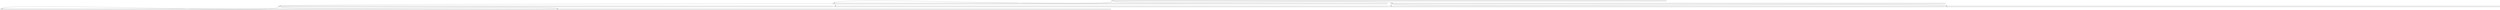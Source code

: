 digraph g {
	node [height=.1 shape=record]
	node0 [label="<f0> |<f1> G|<f2>|<f3>|<f4>|<f5>|<f6>|<f7>|<f8>|<f9>|<f10>|<f11>|<f12>|<f13>|<f14>|<f15>|<f16>|<f17>|<f18>|<f19>|<f20>|<f21>|<f22>|<f23>|<f24>|<f25>|<f26>|<f27>|<f28>|<f29>|<f30>|<f31>|<f32>|<f33>|<f34>|<f35>|<f36>|<f37>|<f38>|<f39>|<f40>|<f41>|<f42>|<f43>|<f44>|<f45>|<f46>|<f47>|<f48>|<f49>|<f50>|<f51>|<f52>|<f53>|<f54>|<f55>|<f56>|<f57>|<f58>|<f59>|<f60>|<f61>|<f62>|<f63>|<f64>|<f65>|<f66>|<f67>|<f68>|<f69>|<f70>|<f71>|<f72>|<f73>|<f74>|<f75>|<f76>|<f77>|<f78>|<f79>|<f80>|<f81>|<f82>|<f83>|<f84>|<f85>|<f86>|<f87>|<f88>|<f89>|<f90>|<f91>|<f92>|<f93>|<f94>|<f95>|<f96>|<f97>|<f98>|<f99>|<f100>|<f101>|<f102>|<f103>|<f104>|<f105>|<f106>|<f107>|<f108>|<f109>|<f110>|<f111>|<f112>|<f113>|<f114>|<f115>|<f116>|<f117>|<f118>|<f119>|<f120>|<f121>|<f122>|<f123>|<f124>|<f125>|<f126>|<f127>|<f128>|<f129>|<f130>|<f131>|<f132>|<f133>|<f134>|<f135>|<f136>|<f137>|<f138>|<f139>|<f140>|<f141>|<f142>|<f143>|<f144>|<f145>|<f146>|<f147>|<f148>|<f149>|<f150>|<f151>|<f152>|<f153>|<f154>|<f155>|<f156>|<f157>|<f158>|<f159>|<f160>|<f161>|<f162>|<f163>|<f164>|<f165>|<f166>|<f167>|<f168>|<f169>|<f170>|<f171>|<f172>|<f173>|<f174>|<f175>|<f176>|<f177>|<f178>|<f179>|<f180>|<f181>|<f182>|<f183>|<f184>|<f185>|<f186>|<f187>|<f188>|<f189>|<f190>|<f191>|<f192>|<f193>|<f194>|<f195>|<f196>|<f197>|<f198>|<f199>|<f200>|<f201>|<f202>|<f203>|<f204>|<f205>|<f206>|<f207>|<f208>|<f209>|<f210>|<f211>|<f212>|<f213>|<f214>|<f215>|<f216>|<f217>|<f218>|<f219>|<f220>|<f221>|<f222>|<f223>|<f224>|<f225>|<f226>|<f227>|<f228>|<f229>|<f230>|<f231>|<f232>|<f233>|<f234>|<f235>|<f236>|<f237>|<f238>|<f239>|<f240>|<f241>|<f242>|<f243>|<f244>|<f245>|<f246>|<f247>|<f248>|<f249>|<f250>|<f251>|<f252>|<f253>|<f254>|<f255>|<f256>|<f257>|<f258>|<f259>|<f260>|<f261>|<f262>|<f263>|<f264>|<f265>|<f266>|<f267>|<f268>|<f269>|<f270>|<f271>|<f272>|<f273>|<f274>|<f275>|<f276>|<f277>|<f278>|<f279>|<f280>|<f281>|<f282>|<f283>|<f284>|<f285>|<f286>|<f287>|<f288>|<f289>|<f290>|<f291>|<f292>|<f293>|<f294>|<f295>|<f296>|<f297>|<f298>|<f299>|<f300>|<f301>|<f302>|<f303>|<f304>|<f305>|<f306>|<f307>|<f308>|<f309>|<f310>|<f311>|<f312>|<f313>|<f314>|<f315>|<f316>|<f317>|<f318>|<f319>|<f320>|<f321>|<f322>|<f323>|<f324>|<f325>|<f326>|<f327>|<f328>|<f329>|<f330>|<f331>|<f332>|<f333>|<f334>|<f335>|<f336>|<f337>|<f338>|<f339>|<f340>|<f341>|<f342>|<f343>|<f344>|<f345>|<f346>|<f347>|<f348>|<f349>|<f350>|<f351>|<f352>|<f353>|<f354>|<f355>|<f356>|<f357>|<f358>|<f359>|<f360>|<f361>|<f362>|<f363>|<f364>|<f365>|<f366>|<f367>|<f368>|<f369>|<f370>|<f371>|<f372>|<f373>|<f374>|<f375>|<f376>|<f377>|<f378>|<f379>|<f380>|<f381>|<f382>|<f383>|<f384>|<f385>|<f386>|<f387>|<f388>|<f389>|<f390>|<f391>|<f392>|<f393>|<f394>|<f395>|<f396>|<f397>|<f398>|<f399>|<f400>|<f401>|<f402>|<f403>|<f404>|<f405>|<f406>|<f407>|<f408>|<f409>|<f410>|<f411>|<f412>|<f413>|<f414>|<f415>|<f416>|<f417>|<f418>|<f419>|<f420>|<f421>|<f422>|<f423>|<f424>|<f425>|<f426>|<f427>|<f428>|<f429>|<f430>|<f431>|<f432>|<f433>|<f434>|<f435>|<f436>|<f437>|<f438>|<f439>|<f440>|<f441>|<f442>|<f443>|<f444>|<f445>|<f446>|<f447>|<f448>|<f449>|<f450>|<f451>|<f452>|<f453>|<f454>|<f455>|<f456>|<f457>|<f458>|<f459>|<f460>|<f461>|<f462>|<f463>|<f464>|<f465>|<f466>|<f467>|<f468>|<f469>|<f470>|<f471>|<f472>|<f473>|<f474>|<f475>|<f476>|<f477>|<f478>|<f479>|<f480>|<f481>|<f482>|<f483>|<f484>|<f485>|<f486>|<f487>|<f488>|<f489>|<f490>|<f491>|<f492>|<f493>|<f494>|<f495>|<f496>|<f497>|<f498>|<f499>|<f500>|<f501>|<f502>|<f503>|<f504>|<f505>|<f506>|<f507>|<f508>|<f509>|<f510>|<f511>"]
	node1 [label="<f0> |<f1> G|<f2>|<f3>|<f4>|<f5>|<f6>|<f7>|<f8>|<f9>|<f10>|<f11>|<f12>|<f13>|<f14>|<f15>|<f16>|<f17>|<f18>|<f19>|<f20>|<f21>|<f22>|<f23>|<f24>|<f25>|<f26>|<f27>|<f28>|<f29>|<f30>|<f31>|<f32>|<f33>|<f34>|<f35>|<f36>|<f37>|<f38>|<f39>|<f40>|<f41>|<f42>|<f43>|<f44>|<f45>|<f46>|<f47>|<f48>|<f49>|<f50>|<f51>|<f52>|<f53>|<f54>|<f55>|<f56>|<f57>|<f58>|<f59>|<f60>|<f61>|<f62>|<f63>|<f64>|<f65>|<f66>|<f67>|<f68>|<f69>|<f70>|<f71>|<f72>|<f73>|<f74>|<f75>|<f76>|<f77>|<f78>|<f79>|<f80>|<f81>|<f82>|<f83>|<f84>|<f85>|<f86>|<f87>|<f88>|<f89>|<f90>|<f91>|<f92>|<f93>|<f94>|<f95>|<f96>|<f97>|<f98>|<f99>|<f100>|<f101>|<f102>|<f103>|<f104>|<f105>|<f106>|<f107>|<f108>|<f109>|<f110>|<f111>|<f112>|<f113>|<f114>|<f115>|<f116>|<f117>|<f118>|<f119>|<f120>|<f121>|<f122>|<f123>|<f124>|<f125>|<f126>|<f127>|<f128>|<f129>|<f130>|<f131>|<f132>|<f133>|<f134>|<f135>|<f136>|<f137>|<f138>|<f139>|<f140>|<f141>|<f142>|<f143>|<f144>|<f145>|<f146>|<f147>|<f148>|<f149>|<f150>|<f151>|<f152>|<f153>|<f154>|<f155>|<f156>|<f157>|<f158>|<f159>|<f160>|<f161>|<f162>|<f163>|<f164>|<f165>|<f166>|<f167>|<f168>|<f169>|<f170>|<f171>|<f172>|<f173>|<f174>|<f175>|<f176>|<f177>|<f178>|<f179>|<f180>|<f181>|<f182>|<f183>|<f184>|<f185>|<f186>|<f187>|<f188>|<f189>|<f190>|<f191>|<f192>|<f193>|<f194>|<f195>|<f196>|<f197>|<f198>|<f199>|<f200>|<f201>|<f202>|<f203>|<f204>|<f205>|<f206>|<f207>|<f208>|<f209>|<f210>|<f211>|<f212>|<f213>|<f214>|<f215>|<f216>|<f217>|<f218>|<f219>|<f220>|<f221>|<f222>|<f223>|<f224>|<f225>|<f226>|<f227>|<f228>|<f229>|<f230>|<f231>|<f232>|<f233>|<f234>|<f235>|<f236>|<f237>|<f238>|<f239>|<f240>|<f241>|<f242>|<f243>|<f244>|<f245>|<f246>|<f247>|<f248>|<f249>|<f250>|<f251>|<f252>|<f253>|<f254>|<f255>|<f256>|<f257>|<f258>|<f259>|<f260>|<f261>|<f262>|<f263>|<f264>|<f265>|<f266>|<f267>|<f268>|<f269>|<f270>|<f271>|<f272>|<f273>|<f274>|<f275>|<f276>|<f277>|<f278>|<f279>|<f280>|<f281>|<f282>|<f283>|<f284>|<f285>|<f286>|<f287>|<f288>|<f289>|<f290>|<f291>|<f292>|<f293>|<f294>|<f295>|<f296>|<f297>|<f298>|<f299>|<f300>|<f301>|<f302>|<f303>|<f304>|<f305>|<f306>|<f307>|<f308>|<f309>|<f310>|<f311>|<f312>|<f313>|<f314>|<f315>|<f316>|<f317>|<f318>|<f319>|<f320>|<f321>|<f322>|<f323>|<f324>|<f325>|<f326>|<f327>|<f328>|<f329>|<f330>|<f331>|<f332>|<f333>|<f334>|<f335>|<f336>|<f337>|<f338>|<f339>|<f340>|<f341>|<f342>|<f343>|<f344>|<f345>|<f346>|<f347>|<f348>|<f349>|<f350>|<f351>|<f352>|<f353>|<f354>|<f355>|<f356>|<f357>|<f358>|<f359>|<f360>|<f361>|<f362>|<f363>|<f364>|<f365>|<f366>|<f367>|<f368>|<f369>|<f370>|<f371>|<f372>|<f373>|<f374>|<f375>|<f376>|<f377>|<f378>|<f379>|<f380>|<f381>|<f382>|<f383>|<f384>|<f385>|<f386>|<f387>|<f388>|<f389>|<f390>|<f391>|<f392>|<f393>|<f394>|<f395>|<f396>|<f397>|<f398>|<f399>|<f400>|<f401>|<f402>|<f403>|<f404>|<f405>|<f406>|<f407>|<f408>|<f409>|<f410>|<f411>|<f412>|<f413>|<f414>|<f415>|<f416>|<f417>|<f418>|<f419>|<f420>|<f421>|<f422>|<f423>|<f424>|<f425>|<f426>|<f427>|<f428>|<f429>|<f430>|<f431>|<f432>|<f433>|<f434>|<f435>|<f436>|<f437>|<f438>|<f439>|<f440>|<f441>|<f442>|<f443>|<f444>|<f445>|<f446>|<f447>|<f448>|<f449>|<f450>|<f451>|<f452>|<f453>|<f454>|<f455>|<f456>|<f457>|<f458>|<f459>|<f460>|<f461>|<f462>|<f463>|<f464>|<f465>|<f466>|<f467>|<f468>|<f469>|<f470>|<f471>|<f472>|<f473>|<f474>|<f475>|<f476>|<f477>|<f478>|<f479>|<f480>|<f481>|<f482>|<f483>|<f484>|<f485>|<f486>|<f487>|<f488>|<f489>|<f490>|<f491>|<f492>|<f493>|<f494>|<f495>|<f496>|<f497>|<f498>|<f499>|<f500>|<f501>|<f502>|<f503>|<f504>|<f505>|<f506>|<f507>|<f508>|<f509>|<f510>|<f511>"]
	node2 [label="<f0> |<f1> G|<f2>|<f3>|<f4>|<f5>|<f6>|<f7>|<f8>|<f9>|<f10>|<f11>|<f12>|<f13>|<f14>|<f15>|<f16>|<f17>|<f18>|<f19>|<f20>|<f21>|<f22>|<f23>|<f24>|<f25>|<f26>|<f27>|<f28>|<f29>|<f30>|<f31>|<f32>|<f33>|<f34>|<f35>|<f36>|<f37>|<f38>|<f39>|<f40>|<f41>|<f42>|<f43>|<f44>|<f45>|<f46>|<f47>|<f48>|<f49>|<f50>|<f51>|<f52>|<f53>|<f54>|<f55>|<f56>|<f57>|<f58>|<f59>|<f60>|<f61>|<f62>|<f63>|<f64>|<f65>|<f66>|<f67>|<f68>|<f69>|<f70>|<f71>|<f72>|<f73>|<f74>|<f75>|<f76>|<f77>|<f78>|<f79>|<f80>|<f81>|<f82>|<f83>|<f84>|<f85>|<f86>|<f87>|<f88>|<f89>|<f90>|<f91>|<f92>|<f93>|<f94>|<f95>|<f96>|<f97>|<f98>|<f99>|<f100>|<f101>|<f102>|<f103>|<f104>|<f105>|<f106>|<f107>|<f108>|<f109>|<f110>|<f111>|<f112>|<f113>|<f114>|<f115>|<f116>|<f117>|<f118>|<f119>|<f120>|<f121>|<f122>|<f123>|<f124>|<f125>|<f126>|<f127>|<f128>|<f129>|<f130>|<f131>|<f132>|<f133>|<f134>|<f135>|<f136>|<f137>|<f138>|<f139>|<f140>|<f141>|<f142>|<f143>|<f144>|<f145>|<f146>|<f147>|<f148>|<f149>|<f150>|<f151>|<f152>|<f153>|<f154>|<f155>|<f156>|<f157>|<f158>|<f159>|<f160>|<f161>|<f162>|<f163>|<f164>|<f165>|<f166>|<f167>|<f168>|<f169>|<f170>|<f171>|<f172>|<f173>|<f174>|<f175>|<f176>|<f177>|<f178>|<f179>|<f180>|<f181>|<f182>|<f183>|<f184>|<f185>|<f186>|<f187>|<f188>|<f189>|<f190>|<f191>|<f192>|<f193>|<f194>|<f195>|<f196>|<f197>|<f198>|<f199>|<f200>|<f201>|<f202>|<f203>|<f204>|<f205>|<f206>|<f207>|<f208>|<f209>|<f210>|<f211>|<f212>|<f213>|<f214>|<f215>|<f216>|<f217>|<f218>|<f219>|<f220>|<f221>|<f222>|<f223>|<f224>|<f225>|<f226>|<f227>|<f228>|<f229>|<f230>|<f231>|<f232>|<f233>|<f234>|<f235>|<f236>|<f237>|<f238>|<f239>|<f240>|<f241>|<f242>|<f243>|<f244>|<f245>|<f246>|<f247>|<f248>|<f249>|<f250>|<f251>|<f252>|<f253>|<f254>|<f255>|<f256>|<f257>|<f258>|<f259>|<f260>|<f261>|<f262>|<f263>|<f264>|<f265>|<f266>|<f267>|<f268>|<f269>|<f270>|<f271>|<f272>|<f273>|<f274>|<f275>|<f276>|<f277>|<f278>|<f279>|<f280>|<f281>|<f282>|<f283>|<f284>|<f285>|<f286>|<f287>|<f288>|<f289>|<f290>|<f291>|<f292>|<f293>|<f294>|<f295>|<f296>|<f297>|<f298>|<f299>|<f300>|<f301>|<f302>|<f303>|<f304>|<f305>|<f306>|<f307>|<f308>|<f309>|<f310>|<f311>|<f312>|<f313>|<f314>|<f315>|<f316>|<f317>|<f318>|<f319>|<f320>|<f321>|<f322>|<f323>|<f324>|<f325>|<f326>|<f327>|<f328>|<f329>|<f330>|<f331>|<f332>|<f333>|<f334>|<f335>|<f336>|<f337>|<f338>|<f339>|<f340>|<f341>|<f342>|<f343>|<f344>|<f345>|<f346>|<f347>|<f348>|<f349>|<f350>|<f351>|<f352>|<f353>|<f354>|<f355>|<f356>|<f357>|<f358>|<f359>|<f360>|<f361>|<f362>|<f363>|<f364>|<f365>|<f366>|<f367>|<f368>|<f369>|<f370>|<f371>|<f372>|<f373>|<f374>|<f375>|<f376>|<f377>|<f378>|<f379>|<f380>|<f381>|<f382>|<f383>|<f384>|<f385>|<f386>|<f387>|<f388>|<f389>|<f390>|<f391>|<f392>|<f393>|<f394>|<f395>|<f396>|<f397>|<f398>|<f399>|<f400>|<f401>|<f402>|<f403>|<f404>|<f405>|<f406>|<f407>|<f408>|<f409>|<f410>|<f411>|<f412>|<f413>|<f414>|<f415>|<f416>|<f417>|<f418>|<f419>|<f420>|<f421>|<f422>|<f423>|<f424>|<f425>|<f426>|<f427>|<f428>|<f429>|<f430>|<f431>|<f432>|<f433>|<f434>|<f435>|<f436>|<f437>|<f438>|<f439>|<f440>|<f441>|<f442>|<f443>|<f444>|<f445>|<f446>|<f447>|<f448>|<f449>|<f450>|<f451>|<f452>|<f453>|<f454>|<f455>|<f456>|<f457>|<f458>|<f459>|<f460>|<f461>|<f462>|<f463>|<f464>|<f465>|<f466>|<f467>|<f468>|<f469>|<f470>|<f471>|<f472>|<f473>|<f474>|<f475>|<f476>|<f477>|<f478>|<f479>|<f480>|<f481>|<f482>|<f483>|<f484>|<f485>|<f486>|<f487>|<f488>|<f489>|<f490>|<f491>|<f492>|<f493>|<f494>|<f495>|<f496>|<f497>|<f498>|<f499>|<f500>|<f501>|<f502>|<f503>|<f504>|<f505>|<f506>|<f507>|<f508>|<f509>|<f510>|<f511>"]
	node3 [label="<f0> |<f1> G|<f2>|<f3>|<f4>|<f5>|<f6>|<f7>|<f8>|<f9>|<f10>|<f11>|<f12>|<f13>|<f14>|<f15>|<f16>|<f17>|<f18>|<f19>|<f20>|<f21>|<f22>|<f23>|<f24>|<f25>|<f26>|<f27>|<f28>|<f29>|<f30>|<f31>|<f32>|<f33>|<f34>|<f35>|<f36>|<f37>|<f38>|<f39>|<f40>|<f41>|<f42>|<f43>|<f44>|<f45>|<f46>|<f47>|<f48>|<f49>|<f50>|<f51>|<f52>|<f53>|<f54>|<f55>|<f56>|<f57>|<f58>|<f59>|<f60>|<f61>|<f62>|<f63>|<f64>|<f65>|<f66>|<f67>|<f68>|<f69>|<f70>|<f71>|<f72>|<f73>|<f74>|<f75>|<f76>|<f77>|<f78>|<f79>|<f80>|<f81>|<f82>|<f83>|<f84>|<f85>|<f86>|<f87>|<f88>|<f89>|<f90>|<f91>|<f92>|<f93>|<f94>|<f95>|<f96>|<f97>|<f98>|<f99>|<f100>|<f101>|<f102>|<f103>|<f104>|<f105>|<f106>|<f107>|<f108>|<f109>|<f110>|<f111>|<f112>|<f113>|<f114>|<f115>|<f116>|<f117>|<f118>|<f119>|<f120>|<f121>|<f122>|<f123>|<f124>|<f125>|<f126>|<f127>|<f128>|<f129>|<f130>|<f131>|<f132>|<f133>|<f134>|<f135>|<f136>|<f137>|<f138>|<f139>|<f140>|<f141>|<f142>|<f143>|<f144>|<f145>|<f146>|<f147>|<f148>|<f149>|<f150>|<f151>|<f152>|<f153>|<f154>|<f155>|<f156>|<f157>|<f158>|<f159>|<f160>|<f161>|<f162>|<f163>|<f164>|<f165>|<f166>|<f167>|<f168>|<f169>|<f170>|<f171>|<f172>|<f173>|<f174>|<f175>|<f176>|<f177>|<f178>|<f179>|<f180>|<f181>|<f182>|<f183>|<f184>|<f185>|<f186>|<f187>|<f188>|<f189>|<f190>|<f191>|<f192>|<f193>|<f194>|<f195>|<f196>|<f197>|<f198>|<f199>|<f200>|<f201>|<f202>|<f203>|<f204>|<f205>|<f206>|<f207>|<f208>|<f209>|<f210>|<f211>|<f212>|<f213>|<f214>|<f215>|<f216>|<f217>|<f218>|<f219>|<f220>|<f221>|<f222>|<f223>|<f224>|<f225>|<f226>|<f227>|<f228>|<f229>|<f230>|<f231>|<f232>|<f233>|<f234>|<f235>|<f236>|<f237>|<f238>|<f239>|<f240>|<f241>|<f242>|<f243>|<f244>|<f245>|<f246>|<f247>|<f248>|<f249>|<f250>|<f251>|<f252>|<f253>|<f254>|<f255>|<f256>|<f257>|<f258>|<f259>|<f260>|<f261>|<f262>|<f263>|<f264>|<f265>|<f266>|<f267>|<f268>|<f269>|<f270>|<f271>|<f272>|<f273>|<f274>|<f275>|<f276>|<f277>|<f278>|<f279>|<f280>|<f281>|<f282>|<f283>|<f284>|<f285>|<f286>|<f287>|<f288>|<f289>|<f290>|<f291>|<f292>|<f293>|<f294>|<f295>|<f296>|<f297>|<f298>|<f299>|<f300>|<f301>|<f302>|<f303>|<f304>|<f305>|<f306>|<f307>|<f308>|<f309>|<f310>|<f311>|<f312>|<f313>|<f314>|<f315>|<f316>|<f317>|<f318>|<f319>|<f320>|<f321>|<f322>|<f323>|<f324>|<f325>|<f326>|<f327>|<f328>|<f329>|<f330>|<f331>|<f332>|<f333>|<f334>|<f335>|<f336>|<f337>|<f338>|<f339>|<f340>|<f341>|<f342>|<f343>|<f344>|<f345>|<f346>|<f347>|<f348>|<f349>|<f350>|<f351>|<f352>|<f353>|<f354>|<f355>|<f356>|<f357>|<f358>|<f359>|<f360>|<f361>|<f362>|<f363>|<f364>|<f365>|<f366>|<f367>|<f368>|<f369>|<f370>|<f371>|<f372>|<f373>|<f374>|<f375>|<f376>|<f377>|<f378>|<f379>|<f380>|<f381>|<f382>|<f383>|<f384>|<f385>|<f386>|<f387>|<f388>|<f389>|<f390>|<f391>|<f392>|<f393>|<f394>|<f395>|<f396>|<f397>|<f398>|<f399>|<f400>|<f401>|<f402>|<f403>|<f404>|<f405>|<f406>|<f407>|<f408>|<f409>|<f410>|<f411>|<f412>|<f413>|<f414>|<f415>|<f416>|<f417>|<f418>|<f419>|<f420>|<f421>|<f422>|<f423>|<f424>|<f425>|<f426>|<f427>|<f428>|<f429>|<f430>|<f431>|<f432>|<f433>|<f434>|<f435>|<f436>|<f437>|<f438>|<f439>|<f440>|<f441>|<f442>|<f443>|<f444>|<f445>|<f446>|<f447>|<f448>|<f449>|<f450>|<f451>|<f452>|<f453>|<f454>|<f455>|<f456>|<f457>|<f458>|<f459>|<f460>|<f461>|<f462>|<f463>|<f464>|<f465>|<f466>|<f467>|<f468>|<f469>|<f470>|<f471>|<f472>|<f473>|<f474>|<f475>|<f476>|<f477>|<f478>|<f479>|<f480>|<f481>|<f482>|<f483>|<f484>|<f485>|<f486>|<f487>|<f488>|<f489>|<f490>|<f491>|<f492>|<f493>|<f494>|<f495>|<f496>|<f497>|<f498>|<f499>|<f500>|<f501>|<f502>|<f503>|<f504>|<f505>|<f506>|<f507>|<f508>|<f509>|<f510>|<f511>"]
	node4 [label="<f0> |<f1> G|<f2>|<f3>|<f4>|<f5>|<f6>|<f7>|<f8>|<f9>|<f10>|<f11>|<f12>|<f13>|<f14>|<f15>|<f16>|<f17>|<f18>|<f19>|<f20>|<f21>|<f22>|<f23>|<f24>|<f25>|<f26>|<f27>|<f28>|<f29>|<f30>|<f31>|<f32>|<f33>|<f34>|<f35>|<f36>|<f37>|<f38>|<f39>|<f40>|<f41>|<f42>|<f43>|<f44>|<f45>|<f46>|<f47>|<f48>|<f49>|<f50>|<f51>|<f52>|<f53>|<f54>|<f55>|<f56>|<f57>|<f58>|<f59>|<f60>|<f61>|<f62>|<f63>|<f64>|<f65>|<f66>|<f67>|<f68>|<f69>|<f70>|<f71>|<f72>|<f73>|<f74>|<f75>|<f76>|<f77>|<f78>|<f79>|<f80>|<f81>|<f82>|<f83>|<f84>|<f85>|<f86>|<f87>|<f88>|<f89>|<f90>|<f91>|<f92>|<f93>|<f94>|<f95>|<f96>|<f97>|<f98>|<f99>|<f100>|<f101>|<f102>|<f103>|<f104>|<f105>|<f106>|<f107>|<f108>|<f109>|<f110>|<f111>|<f112>|<f113>|<f114>|<f115>|<f116>|<f117>|<f118>|<f119>|<f120>|<f121>|<f122>|<f123>|<f124>|<f125>|<f126>|<f127>|<f128>|<f129>|<f130>|<f131>|<f132>|<f133>|<f134>|<f135>|<f136>|<f137>|<f138>|<f139>|<f140>|<f141>|<f142>|<f143>|<f144>|<f145>|<f146>|<f147>|<f148>|<f149>|<f150>|<f151>|<f152>|<f153>|<f154>|<f155>|<f156>|<f157>|<f158>|<f159>|<f160>|<f161>|<f162>|<f163>|<f164>|<f165>|<f166>|<f167>|<f168>|<f169>|<f170>|<f171>|<f172>|<f173>|<f174>|<f175>|<f176>|<f177>|<f178>|<f179>|<f180>|<f181>|<f182>|<f183>|<f184>|<f185>|<f186>|<f187>|<f188>|<f189>|<f190>|<f191>|<f192>|<f193>|<f194>|<f195>|<f196>|<f197>|<f198>|<f199>|<f200>|<f201>|<f202>|<f203>|<f204>|<f205>|<f206>|<f207>|<f208>|<f209>|<f210>|<f211>|<f212>|<f213>|<f214>|<f215>|<f216>|<f217>|<f218>|<f219>|<f220>|<f221>|<f222>|<f223>|<f224>|<f225>|<f226>|<f227>|<f228>|<f229>|<f230>|<f231>|<f232>|<f233>|<f234>|<f235>|<f236>|<f237>|<f238>|<f239>|<f240>|<f241>|<f242>|<f243>|<f244>|<f245>|<f246>|<f247>|<f248>|<f249>|<f250>|<f251>|<f252>|<f253>|<f254>|<f255>|<f256>|<f257>|<f258>|<f259>|<f260>|<f261>|<f262>|<f263>|<f264>|<f265>|<f266>|<f267>|<f268>|<f269>|<f270>|<f271>|<f272>|<f273>|<f274>|<f275>|<f276>|<f277>|<f278>|<f279>|<f280>|<f281>|<f282>|<f283>|<f284>|<f285>|<f286>|<f287>|<f288>|<f289>|<f290>|<f291>|<f292>|<f293>|<f294>|<f295>|<f296>|<f297>|<f298>|<f299>|<f300>|<f301>|<f302>|<f303>|<f304>|<f305>|<f306>|<f307>|<f308>|<f309>|<f310>|<f311>|<f312>|<f313>|<f314>|<f315>|<f316>|<f317>|<f318>|<f319>|<f320>|<f321>|<f322>|<f323>|<f324>|<f325>|<f326>|<f327>|<f328>|<f329>|<f330>|<f331>|<f332>|<f333>|<f334>|<f335>|<f336>|<f337>|<f338>|<f339>|<f340>|<f341>|<f342>|<f343>|<f344>|<f345>|<f346>|<f347>|<f348>|<f349>|<f350>|<f351>|<f352>|<f353>|<f354>|<f355>|<f356>|<f357>|<f358>|<f359>|<f360>|<f361>|<f362>|<f363>|<f364>|<f365>|<f366>|<f367>|<f368>|<f369>|<f370>|<f371>|<f372>|<f373>|<f374>|<f375>|<f376>|<f377>|<f378>|<f379>|<f380>|<f381>|<f382>|<f383>|<f384>|<f385>|<f386>|<f387>|<f388>|<f389>|<f390>|<f391>|<f392>|<f393>|<f394>|<f395>|<f396>|<f397>|<f398>|<f399>|<f400>|<f401>|<f402>|<f403>|<f404>|<f405>|<f406>|<f407>|<f408>|<f409>|<f410>|<f411>|<f412>|<f413>|<f414>|<f415>|<f416>|<f417>|<f418>|<f419>|<f420>|<f421>|<f422>|<f423>|<f424>|<f425>|<f426>|<f427>|<f428>|<f429>|<f430>|<f431>|<f432>|<f433>|<f434>|<f435>|<f436>|<f437>|<f438>|<f439>|<f440>|<f441>|<f442>|<f443>|<f444>|<f445>|<f446>|<f447>|<f448>|<f449>|<f450>|<f451>|<f452>|<f453>|<f454>|<f455>|<f456>|<f457>|<f458>|<f459>|<f460>|<f461>|<f462>|<f463>|<f464>|<f465>|<f466>|<f467>|<f468>|<f469>|<f470>|<f471>|<f472>|<f473>|<f474>|<f475>|<f476>|<f477>|<f478>|<f479>|<f480>|<f481>|<f482>|<f483>|<f484>|<f485>|<f486>|<f487>|<f488>|<f489>|<f490>|<f491>|<f492>|<f493>|<f494>|<f495>|<f496>|<f497>|<f498>|<f499>|<f500>|<f501>|<f502>|<f503>|<f504>|<f505>|<f506>|<f507>|<f508>|<f509>|<f510>|<f511>"]
	node5 [label="<f0> |<f1> G|<f2>|<f3>|<f4>|<f5>|<f6>|<f7>|<f8>|<f9>|<f10>|<f11>|<f12>|<f13>|<f14>|<f15>|<f16>|<f17>|<f18>|<f19>|<f20>|<f21>|<f22>|<f23>|<f24>|<f25>|<f26>|<f27>|<f28>|<f29>|<f30>|<f31>|<f32>|<f33>|<f34>|<f35>|<f36>|<f37>|<f38>|<f39>|<f40>|<f41>|<f42>|<f43>|<f44>|<f45>|<f46>|<f47>|<f48>|<f49>|<f50>|<f51>|<f52>|<f53>|<f54>|<f55>|<f56>|<f57>|<f58>|<f59>|<f60>|<f61>|<f62>|<f63>|<f64>|<f65>|<f66>|<f67>|<f68>|<f69>|<f70>|<f71>|<f72>|<f73>|<f74>|<f75>|<f76>|<f77>|<f78>|<f79>|<f80>|<f81>|<f82>|<f83>|<f84>|<f85>|<f86>|<f87>|<f88>|<f89>|<f90>|<f91>|<f92>|<f93>|<f94>|<f95>|<f96>|<f97>|<f98>|<f99>|<f100>|<f101>|<f102>|<f103>|<f104>|<f105>|<f106>|<f107>|<f108>|<f109>|<f110>|<f111>|<f112>|<f113>|<f114>|<f115>|<f116>|<f117>|<f118>|<f119>|<f120>|<f121>|<f122>|<f123>|<f124>|<f125>|<f126>|<f127>|<f128>|<f129>|<f130>|<f131>|<f132>|<f133>|<f134>|<f135>|<f136>|<f137>|<f138>|<f139>|<f140>|<f141>|<f142>|<f143>|<f144>|<f145>|<f146>|<f147>|<f148>|<f149>|<f150>|<f151>|<f152>|<f153>|<f154>|<f155>|<f156>|<f157>|<f158>|<f159>|<f160>|<f161>|<f162>|<f163>|<f164>|<f165>|<f166>|<f167>|<f168>|<f169>|<f170>|<f171>|<f172>|<f173>|<f174>|<f175>|<f176>|<f177>|<f178>|<f179>|<f180>|<f181>|<f182>|<f183>|<f184>|<f185>|<f186>|<f187>|<f188>|<f189>|<f190>|<f191>|<f192>|<f193>|<f194>|<f195>|<f196>|<f197>|<f198>|<f199>|<f200>|<f201>|<f202>|<f203>|<f204>|<f205>|<f206>|<f207>|<f208>|<f209>|<f210>|<f211>|<f212>|<f213>|<f214>|<f215>|<f216>|<f217>|<f218>|<f219>|<f220>|<f221>|<f222>|<f223>|<f224>|<f225>|<f226>|<f227>|<f228>|<f229>|<f230>|<f231>|<f232>|<f233>|<f234>|<f235>|<f236>|<f237>|<f238>|<f239>|<f240>|<f241>|<f242>|<f243>|<f244>|<f245>|<f246>|<f247>|<f248>|<f249>|<f250>|<f251>|<f252>|<f253>|<f254>|<f255>|<f256>|<f257>|<f258>|<f259>|<f260>|<f261>|<f262>|<f263>|<f264>|<f265>|<f266>|<f267>|<f268>|<f269>|<f270>|<f271>|<f272>|<f273>|<f274>|<f275>|<f276>|<f277>|<f278>|<f279>|<f280>|<f281>|<f282>|<f283>|<f284>|<f285>|<f286>|<f287>|<f288>|<f289>|<f290>|<f291>|<f292>|<f293>|<f294>|<f295>|<f296>|<f297>|<f298>|<f299>|<f300>|<f301>|<f302>|<f303>|<f304>|<f305>|<f306>|<f307>|<f308>|<f309>|<f310>|<f311>|<f312>|<f313>|<f314>|<f315>|<f316>|<f317>|<f318>|<f319>|<f320>|<f321>|<f322>|<f323>|<f324>|<f325>|<f326>|<f327>|<f328>|<f329>|<f330>|<f331>|<f332>|<f333>|<f334>|<f335>|<f336>|<f337>|<f338>|<f339>|<f340>|<f341>|<f342>|<f343>|<f344>|<f345>|<f346>|<f347>|<f348>|<f349>|<f350>|<f351>|<f352>|<f353>|<f354>|<f355>|<f356>|<f357>|<f358>|<f359>|<f360>|<f361>|<f362>|<f363>|<f364>|<f365>|<f366>|<f367>|<f368>|<f369>|<f370>|<f371>|<f372>|<f373>|<f374>|<f375>|<f376>|<f377>|<f378>|<f379>|<f380>|<f381>|<f382>|<f383>|<f384>|<f385>|<f386>|<f387>|<f388>|<f389>|<f390>|<f391>|<f392>|<f393>|<f394>|<f395>|<f396>|<f397>|<f398>|<f399>|<f400>|<f401>|<f402>|<f403>|<f404>|<f405>|<f406>|<f407>|<f408>|<f409>|<f410>|<f411>|<f412>|<f413>|<f414>|<f415>|<f416>|<f417>|<f418>|<f419>|<f420>|<f421>|<f422>|<f423>|<f424>|<f425>|<f426>|<f427>|<f428>|<f429>|<f430>|<f431>|<f432>|<f433>|<f434>|<f435>|<f436>|<f437>|<f438>|<f439>|<f440>|<f441>|<f442>|<f443>|<f444>|<f445>|<f446>|<f447>|<f448>|<f449>|<f450>|<f451>|<f452>|<f453>|<f454>|<f455>|<f456>|<f457>|<f458>|<f459>|<f460>|<f461>|<f462>|<f463>|<f464>|<f465>|<f466>|<f467>|<f468>|<f469>|<f470>|<f471>|<f472>|<f473>|<f474>|<f475>|<f476>|<f477>|<f478>|<f479>|<f480>|<f481>|<f482>|<f483>|<f484>|<f485>|<f486>|<f487>|<f488>|<f489>|<f490>|<f491>|<f492>|<f493>|<f494>|<f495>|<f496>|<f497>|<f498>|<f499>|<f500>|<f501>|<f502>|<f503>|<f504>|<f505>|<f506>|<f507>|<f508>|<f509>|<f510>|<f511>"]
	node6 [label="<f0> |<f1> G|<f2>|<f3>|<f4>|<f5>|<f6>|<f7>|<f8>|<f9>|<f10>|<f11>|<f12>|<f13>|<f14>|<f15>|<f16>|<f17>|<f18>|<f19>|<f20>|<f21>|<f22>|<f23>|<f24>|<f25>|<f26>|<f27>|<f28>|<f29>|<f30>|<f31>|<f32>|<f33>|<f34>|<f35>|<f36>|<f37>|<f38>|<f39>|<f40>|<f41>|<f42>|<f43>|<f44>|<f45>|<f46>|<f47>|<f48>|<f49>|<f50>|<f51>|<f52>|<f53>|<f54>|<f55>|<f56>|<f57>|<f58>|<f59>|<f60>|<f61>|<f62>|<f63>|<f64>|<f65>|<f66>|<f67>|<f68>|<f69>|<f70>|<f71>|<f72>|<f73>|<f74>|<f75>|<f76>|<f77>|<f78>|<f79>|<f80>|<f81>|<f82>|<f83>|<f84>|<f85>|<f86>|<f87>|<f88>|<f89>|<f90>|<f91>|<f92>|<f93>|<f94>|<f95>|<f96>|<f97>|<f98>|<f99>|<f100>|<f101>|<f102>|<f103>|<f104>|<f105>|<f106>|<f107>|<f108>|<f109>|<f110>|<f111>|<f112>|<f113>|<f114>|<f115>|<f116>|<f117>|<f118>|<f119>|<f120>|<f121>|<f122>|<f123>|<f124>|<f125>|<f126>|<f127>|<f128>|<f129>|<f130>|<f131>|<f132>|<f133>|<f134>|<f135>|<f136>|<f137>|<f138>|<f139>|<f140>|<f141>|<f142>|<f143>|<f144>|<f145>|<f146>|<f147>|<f148>|<f149>|<f150>|<f151>|<f152>|<f153>|<f154>|<f155>|<f156>|<f157>|<f158>|<f159>|<f160>|<f161>|<f162>|<f163>|<f164>|<f165>|<f166>|<f167>|<f168>|<f169>|<f170>|<f171>|<f172>|<f173>|<f174>|<f175>|<f176>|<f177>|<f178>|<f179>|<f180>|<f181>|<f182>|<f183>|<f184>|<f185>|<f186>|<f187>|<f188>|<f189>|<f190>|<f191>|<f192>|<f193>|<f194>|<f195>|<f196>|<f197>|<f198>|<f199>|<f200>|<f201>|<f202>|<f203>|<f204>|<f205>|<f206>|<f207>|<f208>|<f209>|<f210>|<f211>|<f212>|<f213>|<f214>|<f215>|<f216>|<f217>|<f218>|<f219>|<f220>|<f221>|<f222>|<f223>|<f224>|<f225>|<f226>|<f227>|<f228>|<f229>|<f230>|<f231>|<f232>|<f233>|<f234>|<f235>|<f236>|<f237>|<f238>|<f239>|<f240>|<f241>|<f242>|<f243>|<f244>|<f245>|<f246>|<f247>|<f248>|<f249>|<f250>|<f251>|<f252>|<f253>|<f254>|<f255>|<f256>|<f257>|<f258>|<f259>|<f260>|<f261>|<f262>|<f263>|<f264>|<f265>|<f266>|<f267>|<f268>|<f269>|<f270>|<f271>|<f272>|<f273>|<f274>|<f275>|<f276>|<f277>|<f278>|<f279>|<f280>|<f281>|<f282>|<f283>|<f284>|<f285>|<f286>|<f287>|<f288>|<f289>|<f290>|<f291>|<f292>|<f293>|<f294>|<f295>|<f296>|<f297>|<f298>|<f299>|<f300>|<f301>|<f302>|<f303>|<f304>|<f305>|<f306>|<f307>|<f308>|<f309>|<f310>|<f311>|<f312>|<f313>|<f314>|<f315>|<f316>|<f317>|<f318>|<f319>|<f320>|<f321>|<f322>|<f323>|<f324>|<f325>|<f326>|<f327>|<f328>|<f329>|<f330>|<f331>|<f332>|<f333>|<f334>|<f335>|<f336>|<f337>|<f338>|<f339>|<f340>|<f341>|<f342>|<f343>|<f344>|<f345>|<f346>|<f347>|<f348>|<f349>|<f350>|<f351>|<f352>|<f353>|<f354>|<f355>|<f356>|<f357>|<f358>|<f359>|<f360>|<f361>|<f362>|<f363>|<f364>|<f365>|<f366>|<f367>|<f368>|<f369>|<f370>|<f371>|<f372>|<f373>|<f374>|<f375>|<f376>|<f377>|<f378>|<f379>|<f380>|<f381>|<f382>|<f383>|<f384>|<f385>|<f386>|<f387>|<f388>|<f389>|<f390>|<f391>|<f392>|<f393>|<f394>|<f395>|<f396>|<f397>|<f398>|<f399>|<f400>|<f401>|<f402>|<f403>|<f404>|<f405>|<f406>|<f407>|<f408>|<f409>|<f410>|<f411>|<f412>|<f413>|<f414>|<f415>|<f416>|<f417>|<f418>|<f419>|<f420>|<f421>|<f422>|<f423>|<f424>|<f425>|<f426>|<f427>|<f428>|<f429>|<f430>|<f431>|<f432>|<f433>|<f434>|<f435>|<f436>|<f437>|<f438>|<f439>|<f440>|<f441>|<f442>|<f443>|<f444>|<f445>|<f446>|<f447>|<f448>|<f449>|<f450>|<f451>|<f452>|<f453>|<f454>|<f455>|<f456>|<f457>|<f458>|<f459>|<f460>|<f461>|<f462>|<f463>|<f464>|<f465>|<f466>|<f467>|<f468>|<f469>|<f470>|<f471>|<f472>|<f473>|<f474>|<f475>|<f476>|<f477>|<f478>|<f479>|<f480>|<f481>|<f482>|<f483>|<f484>|<f485>|<f486>|<f487>|<f488>|<f489>|<f490>|<f491>|<f492>|<f493>|<f494>|<f495>|<f496>|<f497>|<f498>|<f499>|<f500>|<f501>|<f502>|<f503>|<f504>|<f505>|<f506>|<f507>|<f508>|<f509>|<f510>|<f511>"]
	node7 [label="<f0> |<f1> G|<f2>|<f3>|<f4>|<f5>|<f6>|<f7>|<f8>|<f9>|<f10>|<f11>|<f12>|<f13>|<f14>|<f15>|<f16>|<f17>|<f18>|<f19>|<f20>|<f21>|<f22>|<f23>|<f24>|<f25>|<f26>|<f27>|<f28>|<f29>|<f30>|<f31>|<f32>|<f33>|<f34>|<f35>|<f36>|<f37>|<f38>|<f39>|<f40>|<f41>|<f42>|<f43>|<f44>|<f45>|<f46>|<f47>|<f48>|<f49>|<f50>|<f51>|<f52>|<f53>|<f54>|<f55>|<f56>|<f57>|<f58>|<f59>|<f60>|<f61>|<f62>|<f63>|<f64>|<f65>|<f66>|<f67>|<f68>|<f69>|<f70>|<f71>|<f72>|<f73>|<f74>|<f75>|<f76>|<f77>|<f78>|<f79>|<f80>|<f81>|<f82>|<f83>|<f84>|<f85>|<f86>|<f87>|<f88>|<f89>|<f90>|<f91>|<f92>|<f93>|<f94>|<f95>|<f96>|<f97>|<f98>|<f99>|<f100>|<f101>|<f102>|<f103>|<f104>|<f105>|<f106>|<f107>|<f108>|<f109>|<f110>|<f111>|<f112>|<f113>|<f114>|<f115>|<f116>|<f117>|<f118>|<f119>|<f120>|<f121>|<f122>|<f123>|<f124>|<f125>|<f126>|<f127>|<f128>|<f129>|<f130>|<f131>|<f132>|<f133>|<f134>|<f135>|<f136>|<f137>|<f138>|<f139>|<f140>|<f141>|<f142>|<f143>|<f144>|<f145>|<f146>|<f147>|<f148>|<f149>|<f150>|<f151>|<f152>|<f153>|<f154>|<f155>|<f156>|<f157>|<f158>|<f159>|<f160>|<f161>|<f162>|<f163>|<f164>|<f165>|<f166>|<f167>|<f168>|<f169>|<f170>|<f171>|<f172>|<f173>|<f174>|<f175>|<f176>|<f177>|<f178>|<f179>|<f180>|<f181>|<f182>|<f183>|<f184>|<f185>|<f186>|<f187>|<f188>|<f189>|<f190>|<f191>|<f192>|<f193>|<f194>|<f195>|<f196>|<f197>|<f198>|<f199>|<f200>|<f201>|<f202>|<f203>|<f204>|<f205>|<f206>|<f207>|<f208>|<f209>|<f210>|<f211>|<f212>|<f213>|<f214>|<f215>|<f216>|<f217>|<f218>|<f219>|<f220>|<f221>|<f222>|<f223>|<f224>|<f225>|<f226>|<f227>|<f228>|<f229>|<f230>|<f231>|<f232>|<f233>|<f234>|<f235>|<f236>|<f237>|<f238>|<f239>|<f240>|<f241>|<f242>|<f243>|<f244>|<f245>|<f246>|<f247>|<f248>|<f249>|<f250>|<f251>|<f252>|<f253>|<f254>|<f255>|<f256>|<f257>|<f258>|<f259>|<f260>|<f261>|<f262>|<f263>|<f264>|<f265>|<f266>|<f267>|<f268>|<f269>|<f270>|<f271>|<f272>|<f273>|<f274>|<f275>|<f276>|<f277>|<f278>|<f279>|<f280>|<f281>|<f282>|<f283>|<f284>|<f285>|<f286>|<f287>|<f288>|<f289>|<f290>|<f291>|<f292>|<f293>|<f294>|<f295>|<f296>|<f297>|<f298>|<f299>|<f300>|<f301>|<f302>|<f303>|<f304>|<f305>|<f306>|<f307>|<f308>|<f309>|<f310>|<f311>|<f312>|<f313>|<f314>|<f315>|<f316>|<f317>|<f318>|<f319>|<f320>|<f321>|<f322>|<f323>|<f324>|<f325>|<f326>|<f327>|<f328>|<f329>|<f330>|<f331>|<f332>|<f333>|<f334>|<f335>|<f336>|<f337>|<f338>|<f339>|<f340>|<f341>|<f342>|<f343>|<f344>|<f345>|<f346>|<f347>|<f348>|<f349>|<f350>|<f351>|<f352>|<f353>|<f354>|<f355>|<f356>|<f357>|<f358>|<f359>|<f360>|<f361>|<f362>|<f363>|<f364>|<f365>|<f366>|<f367>|<f368>|<f369>|<f370>|<f371>|<f372>|<f373>|<f374>|<f375>|<f376>|<f377>|<f378>|<f379>|<f380>|<f381>|<f382>|<f383>|<f384>|<f385>|<f386>|<f387>|<f388>|<f389>|<f390>|<f391>|<f392>|<f393>|<f394>|<f395>|<f396>|<f397>|<f398>|<f399>|<f400>|<f401>|<f402>|<f403>|<f404>|<f405>|<f406>|<f407>|<f408>|<f409>|<f410>|<f411>|<f412>|<f413>|<f414>|<f415>|<f416>|<f417>|<f418>|<f419>|<f420>|<f421>|<f422>|<f423>|<f424>|<f425>|<f426>|<f427>|<f428>|<f429>|<f430>|<f431>|<f432>|<f433>|<f434>|<f435>|<f436>|<f437>|<f438>|<f439>|<f440>|<f441>|<f442>|<f443>|<f444>|<f445>|<f446>|<f447>|<f448>|<f449>|<f450>|<f451>|<f452>|<f453>|<f454>|<f455>|<f456>|<f457>|<f458>|<f459>|<f460>|<f461>|<f462>|<f463>|<f464>|<f465>|<f466>|<f467>|<f468>|<f469>|<f470>|<f471>|<f472>|<f473>|<f474>|<f475>|<f476>|<f477>|<f478>|<f479>|<f480>|<f481>|<f482>|<f483>|<f484>|<f485>|<f486>|<f487>|<f488>|<f489>|<f490>|<f491>|<f492>|<f493>|<f494>|<f495>|<f496>|<f497>|<f498>|<f499>|<f500>|<f501>|<f502>|<f503>|<f504>|<f505>|<f506>|<f507>|<f508>|<f509>|<f510>|<f511>"]
	node8 [label="<f0> |<f1> G|<f2>|<f3>|<f4>|<f5>|<f6>|<f7>|<f8>|<f9>|<f10>|<f11>|<f12>|<f13>|<f14>|<f15>|<f16>|<f17>|<f18>|<f19>|<f20>|<f21>|<f22>|<f23>|<f24>|<f25>|<f26>|<f27>|<f28>|<f29>|<f30>|<f31>|<f32>|<f33>|<f34>|<f35>|<f36>|<f37>|<f38>|<f39>|<f40>|<f41>|<f42>|<f43>|<f44>|<f45>|<f46>|<f47>|<f48>|<f49>|<f50>|<f51>|<f52>|<f53>|<f54>|<f55>|<f56>|<f57>|<f58>|<f59>|<f60>|<f61>|<f62>|<f63>|<f64>|<f65>|<f66>|<f67>|<f68>|<f69>|<f70>|<f71>|<f72>|<f73>|<f74>|<f75>|<f76>|<f77>|<f78>|<f79>|<f80>|<f81>|<f82>|<f83>|<f84>|<f85>|<f86>|<f87>|<f88>|<f89>|<f90>|<f91>|<f92>|<f93>|<f94>|<f95>|<f96>|<f97>|<f98>|<f99>|<f100>|<f101>|<f102>|<f103>|<f104>|<f105>|<f106>|<f107>|<f108>|<f109>|<f110>|<f111>|<f112>|<f113>|<f114>|<f115>|<f116>|<f117>|<f118>|<f119>|<f120>|<f121>|<f122>|<f123>|<f124>|<f125>|<f126>|<f127>|<f128>|<f129>|<f130>|<f131>|<f132>|<f133>|<f134>|<f135>|<f136>|<f137>|<f138>|<f139>|<f140>|<f141>|<f142>|<f143>|<f144>|<f145>|<f146>|<f147>|<f148>|<f149>|<f150>|<f151>|<f152>|<f153>|<f154>|<f155>|<f156>|<f157>|<f158>|<f159>|<f160>|<f161>|<f162>|<f163>|<f164>|<f165>|<f166>|<f167>|<f168>|<f169>|<f170>|<f171>|<f172>|<f173>|<f174>|<f175>|<f176>|<f177>|<f178>|<f179>|<f180>|<f181>|<f182>|<f183>|<f184>|<f185>|<f186>|<f187>|<f188>|<f189>|<f190>|<f191>|<f192>|<f193>|<f194>|<f195>|<f196>|<f197>|<f198>|<f199>|<f200>|<f201>|<f202>|<f203>|<f204>|<f205>|<f206>|<f207>|<f208>|<f209>|<f210>|<f211>|<f212>|<f213>|<f214>|<f215>|<f216>|<f217>|<f218>|<f219>|<f220>|<f221>|<f222>|<f223>|<f224>|<f225>|<f226>|<f227>|<f228>|<f229>|<f230>|<f231>|<f232>|<f233>|<f234>|<f235>|<f236>|<f237>|<f238>|<f239>|<f240>|<f241>|<f242>|<f243>|<f244>|<f245>|<f246>|<f247>|<f248>|<f249>|<f250>|<f251>|<f252>|<f253>|<f254>|<f255>|<f256>|<f257>|<f258>|<f259>|<f260>|<f261>|<f262>|<f263>|<f264>|<f265>|<f266>|<f267>|<f268>|<f269>|<f270>|<f271>|<f272>|<f273>|<f274>|<f275>|<f276>|<f277>|<f278>|<f279>|<f280>|<f281>|<f282>|<f283>|<f284>|<f285>|<f286>|<f287>|<f288>|<f289>|<f290>|<f291>|<f292>|<f293>|<f294>|<f295>|<f296>|<f297>|<f298>|<f299>|<f300>|<f301>|<f302>|<f303>|<f304>|<f305>|<f306>|<f307>|<f308>|<f309>|<f310>|<f311>|<f312>|<f313>|<f314>|<f315>|<f316>|<f317>|<f318>|<f319>|<f320>|<f321>|<f322>|<f323>|<f324>|<f325>|<f326>|<f327>|<f328>|<f329>|<f330>|<f331>|<f332>|<f333>|<f334>|<f335>|<f336>|<f337>|<f338>|<f339>|<f340>|<f341>|<f342>|<f343>|<f344>|<f345>|<f346>|<f347>|<f348>|<f349>|<f350>|<f351>|<f352>|<f353>|<f354>|<f355>|<f356>|<f357>|<f358>|<f359>|<f360>|<f361>|<f362>|<f363>|<f364>|<f365>|<f366>|<f367>|<f368>|<f369>|<f370>|<f371>|<f372>|<f373>|<f374>|<f375>|<f376>|<f377>|<f378>|<f379>|<f380>|<f381>|<f382>|<f383>|<f384>|<f385>|<f386>|<f387>|<f388>|<f389>|<f390>|<f391>|<f392>|<f393>|<f394>|<f395>|<f396>|<f397>|<f398>|<f399>|<f400>|<f401>|<f402>|<f403>|<f404>|<f405>|<f406>|<f407>|<f408>|<f409>|<f410>|<f411>|<f412>|<f413>|<f414>|<f415>|<f416>|<f417>|<f418>|<f419>|<f420>|<f421>|<f422>|<f423>|<f424>|<f425>|<f426>|<f427>|<f428>|<f429>|<f430>|<f431>|<f432>|<f433>|<f434>|<f435>|<f436>|<f437>|<f438>|<f439>|<f440>|<f441>|<f442>|<f443>|<f444>|<f445>|<f446>|<f447>|<f448>|<f449>|<f450>|<f451>|<f452>|<f453>|<f454>|<f455>|<f456>|<f457>|<f458>|<f459>|<f460>|<f461>|<f462>|<f463>|<f464>|<f465>|<f466>|<f467>|<f468>|<f469>|<f470>|<f471>|<f472>|<f473>|<f474>|<f475>|<f476>|<f477>|<f478>|<f479>|<f480>|<f481>|<f482>|<f483>|<f484>|<f485>|<f486>|<f487>|<f488>|<f489>|<f490>|<f491>|<f492>|<f493>|<f494>|<f495>|<f496>|<f497>|<f498>|<f499>|<f500>|<f501>|<f502>|<f503>|<f504>|<f505>|<f506>|<f507>|<f508>|<f509>|<f510>|<f511>"]
	node0:f2 -> node4:f1
	node0:f0 -> node1:f1
	node1:f0 -> node2:f1
	node1:f2 -> node3:f1
	node2:f2 -> node8:f1
	node2:f0 -> node7:f1
	node4:f2 -> node6:f1
	node4:f0 -> node5:f1
}
